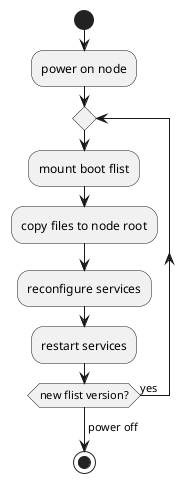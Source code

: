 @startuml
start
:power on node;
repeat
:mount boot flist;
:copy files to node root;
:reconfigure services;
:restart services;
repeat while (new flist version?) is (yes)
 -> power off;
stop
@enduml